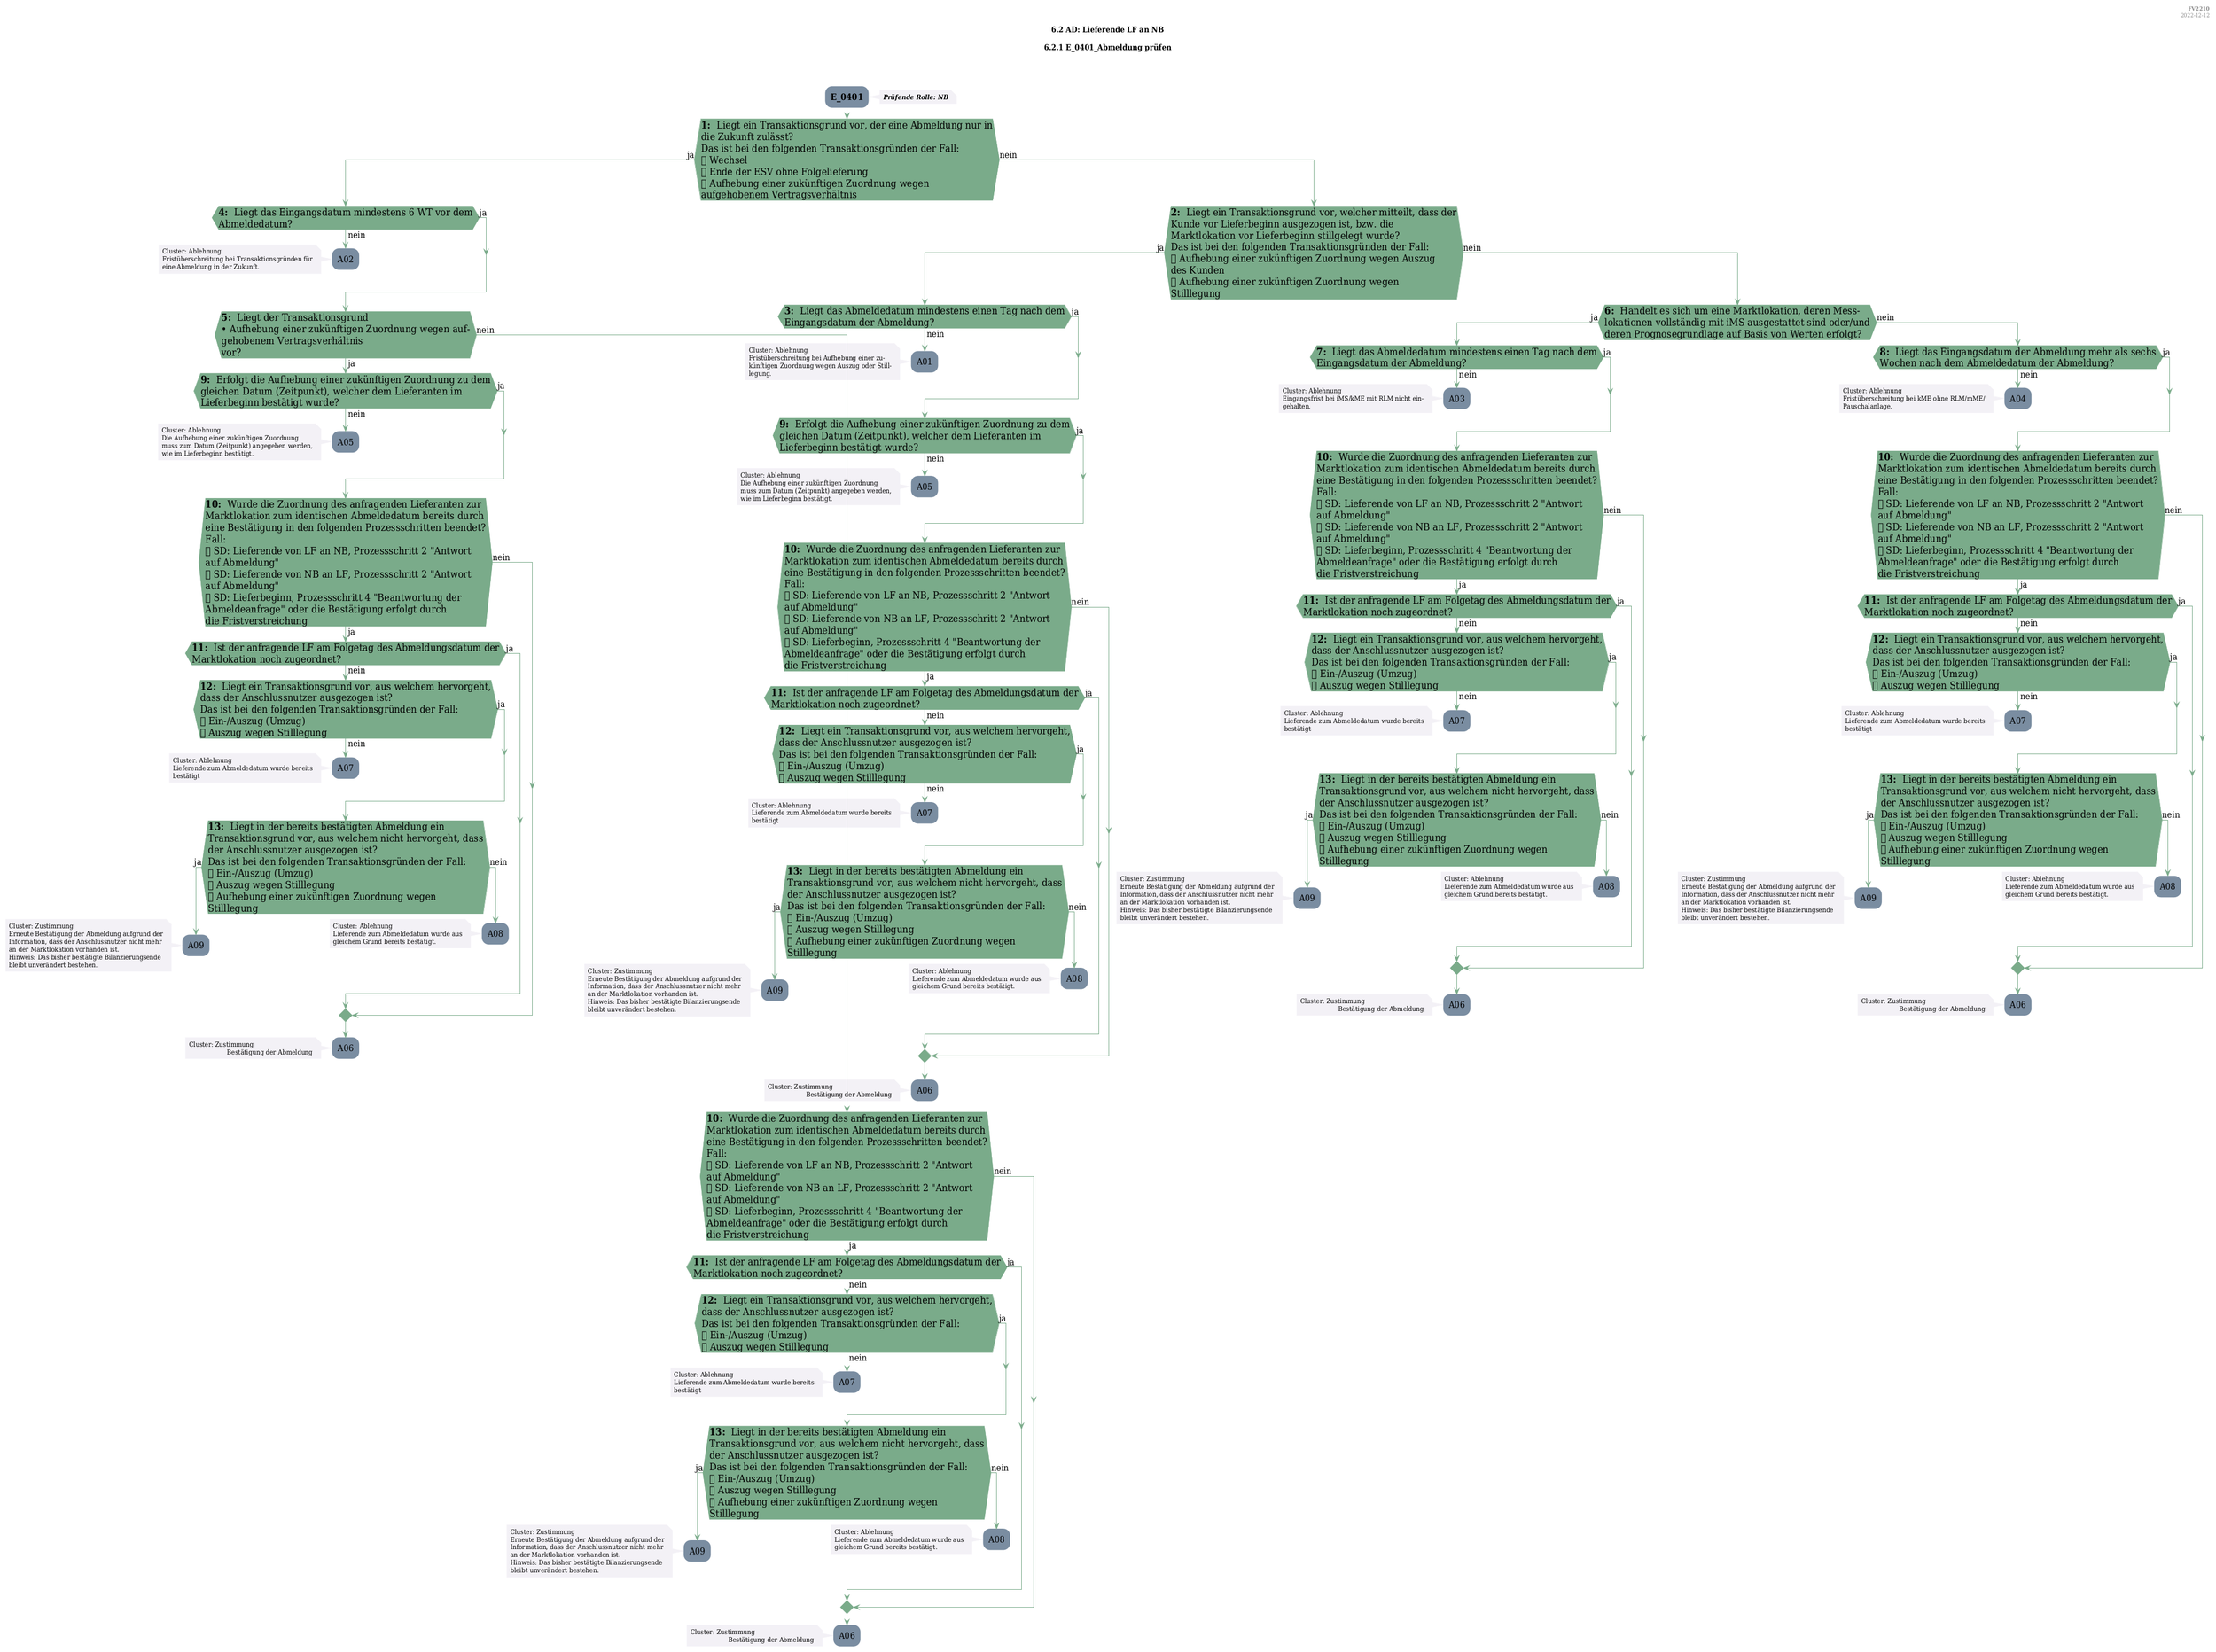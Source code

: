 @startuml
skinparam Shadowing false
skinparam NoteBorderColor #f3f1f6
skinparam NoteBackgroundColor #f3f1f6
skinparam NoteFontSize 12
skinparam ActivityBorderColor none
skinparam ActivityBackgroundColor #7a8da1
skinparam ActivityFontSize 16
skinparam ArrowColor #7aab8a
skinparam ArrowFontSize 16
skinparam ActivityDiamondBackgroundColor #7aab8a
skinparam ActivityDiamondBorderColor #7aab8a
skinparam ActivityDiamondFontSize 18
skinparam defaultFontName DejaVu Serif Condensed
skinparam ActivityEndColor #669580

header
<b>FV2210
2022-12-12
endheader

title
6.2 AD: Lieferende LF an NB

6.2.1 E_0401_Abmeldung prüfen



end title
:<b>E_0401</b>;
note right
<b><i>Prüfende Rolle: NB
end note

if (<b>1: </b> Liegt ein Transaktionsgrund vor, der eine Abmeldung nur in
die Zukunft zulässt?
Das ist bei den folgenden Transaktionsgründen der Fall:
 Wechsel
 Ende der ESV ohne Folgelieferung
 Aufhebung einer zukünftigen Zuordnung wegen
aufgehobenem Vertragsverhältnis) then (ja)
    if (<b>4: </b> Liegt das Eingangsdatum mindestens 6 WT vor dem
Abmeldedatum?) then (ja)
    else (nein)
        :A02;
        note left
            Cluster: Ablehnung
            Fristüberschreitung bei Transaktionsgründen für
            eine Abmeldung in der Zukunft.
        endnote
        kill;
    endif
    if (<b>5: </b> Liegt der Transaktionsgrund
• Aufhebung einer zukünftigen Zuordnung wegen auf-
gehobenem Vertragsverhältnis
vor?) then (ja)
        if (<b>9: </b> Erfolgt die Aufhebung einer zukünftigen Zuordnung zu dem
gleichen Datum (Zeitpunkt&#41;, welcher dem Lieferanten im
Lieferbeginn bestätigt wurde?) then (ja)
        else (nein)
            :A05;
            note left
                Cluster: Ablehnung
                Die Aufhebung einer zukünftigen Zuordnung
                muss zum Datum (Zeitpunkt&#41; angegeben werden,
                wie im Lieferbeginn bestätigt.
            endnote
            kill;
        endif
        if (<b>10: </b> Wurde die Zuordnung des anfragenden Lieferanten zur
Marktlokation zum identischen Abmeldedatum bereits durch
eine Bestätigung in den folgenden Prozessschritten beendet?
Fall:
 SD: Lieferende von LF an NB, Prozessschritt 2 "Antwort
auf Abmeldung"
 SD: Lieferende von NB an LF, Prozessschritt 2 "Antwort
auf Abmeldung"
 SD: Lieferbeginn, Prozessschritt 4 "Beantwortung der
Abmeldeanfrage" oder die Bestätigung erfolgt durch
die Fristverstreichung) then (ja)
            if (<b>11: </b> Ist der anfragende LF am Folgetag des Abmeldungsdatum der
Marktlokation noch zugeordnet?) then (ja)
            else (nein)
                if (<b>12: </b> Liegt ein Transaktionsgrund vor, aus welchem hervorgeht,
dass der Anschlussnutzer ausgezogen ist?
Das ist bei den folgenden Transaktionsgründen der Fall:
 Ein-/Auszug (Umzug&#41;
 Auszug wegen Stilllegung) then (ja)
                else (nein)
                    :A07;
                    note left
                        Cluster: Ablehnung
                        Lieferende zum Abmeldedatum wurde bereits
                        bestätigt
                    endnote
                    kill;
                endif
                if (<b>13: </b> Liegt in der bereits bestätigten Abmeldung ein
Transaktionsgrund vor, aus welchem nicht hervorgeht, dass
der Anschlussnutzer ausgezogen ist?
Das ist bei den folgenden Transaktionsgründen der Fall:
 Ein-/Auszug (Umzug&#41;
 Auszug wegen Stilllegung
 Aufhebung einer zukünftigen Zuordnung wegen
Stilllegung) then (ja)
                    :A09;
                    note left
                        Cluster: Zustimmung
                        Erneute Bestätigung der Abmeldung aufgrund der
                        Information, dass der Anschlussnutzer nicht mehr
                        an der Marktlokation vorhanden ist.
                        Hinweis: Das bisher bestätigte Bilanzierungsende
                        bleibt unverändert bestehen.
                    endnote
                    kill;
                else (nein)
                    :A08;
                    note left
                        Cluster: Ablehnung
                        Lieferende zum Abmeldedatum wurde aus
                        gleichem Grund bereits bestätigt.
                    endnote
                    kill;
                endif
            endif
        else (nein)
        endif
        :A06;
        note left
            Cluster: Zustimmung
                                Bestätigung der Abmeldung
        endnote
        kill;
    else (nein)
    endif
else (nein)
    if (<b>2: </b> Liegt ein Transaktionsgrund vor, welcher mitteilt, dass der
Kunde vor Lieferbeginn ausgezogen ist, bzw. die
Marktlokation vor Lieferbeginn stillgelegt wurde?
Das ist bei den folgenden Transaktionsgründen der Fall:
 Aufhebung einer zukünftigen Zuordnung wegen Auszug
des Kunden
 Aufhebung einer zukünftigen Zuordnung wegen
Stilllegung) then (ja)
        if (<b>3: </b> Liegt das Abmeldedatum mindestens einen Tag nach dem
Eingangsdatum der Abmeldung?) then (ja)
        else (nein)
            :A01;
            note left
                Cluster: Ablehnung
                Fristüberschreitung bei Aufhebung einer zu-
                künftigen Zuordnung wegen Auszug oder Still-
                legung.
            endnote
            kill;
        endif
        if (<b>9: </b> Erfolgt die Aufhebung einer zukünftigen Zuordnung zu dem
gleichen Datum (Zeitpunkt&#41;, welcher dem Lieferanten im
Lieferbeginn bestätigt wurde?) then (ja)
        else (nein)
            :A05;
            note left
                Cluster: Ablehnung
                Die Aufhebung einer zukünftigen Zuordnung
                muss zum Datum (Zeitpunkt&#41; angegeben werden,
                wie im Lieferbeginn bestätigt.
            endnote
            kill;
        endif
        if (<b>10: </b> Wurde die Zuordnung des anfragenden Lieferanten zur
Marktlokation zum identischen Abmeldedatum bereits durch
eine Bestätigung in den folgenden Prozessschritten beendet?
Fall:
 SD: Lieferende von LF an NB, Prozessschritt 2 "Antwort
auf Abmeldung"
 SD: Lieferende von NB an LF, Prozessschritt 2 "Antwort
auf Abmeldung"
 SD: Lieferbeginn, Prozessschritt 4 "Beantwortung der
Abmeldeanfrage" oder die Bestätigung erfolgt durch
die Fristverstreichung) then (ja)
            if (<b>11: </b> Ist der anfragende LF am Folgetag des Abmeldungsdatum der
Marktlokation noch zugeordnet?) then (ja)
            else (nein)
                if (<b>12: </b> Liegt ein Transaktionsgrund vor, aus welchem hervorgeht,
dass der Anschlussnutzer ausgezogen ist?
Das ist bei den folgenden Transaktionsgründen der Fall:
 Ein-/Auszug (Umzug&#41;
 Auszug wegen Stilllegung) then (ja)
                else (nein)
                    :A07;
                    note left
                        Cluster: Ablehnung
                        Lieferende zum Abmeldedatum wurde bereits
                        bestätigt
                    endnote
                    kill;
                endif
                if (<b>13: </b> Liegt in der bereits bestätigten Abmeldung ein
Transaktionsgrund vor, aus welchem nicht hervorgeht, dass
der Anschlussnutzer ausgezogen ist?
Das ist bei den folgenden Transaktionsgründen der Fall:
 Ein-/Auszug (Umzug&#41;
 Auszug wegen Stilllegung
 Aufhebung einer zukünftigen Zuordnung wegen
Stilllegung) then (ja)
                    :A09;
                    note left
                        Cluster: Zustimmung
                        Erneute Bestätigung der Abmeldung aufgrund der
                        Information, dass der Anschlussnutzer nicht mehr
                        an der Marktlokation vorhanden ist.
                        Hinweis: Das bisher bestätigte Bilanzierungsende
                        bleibt unverändert bestehen.
                    endnote
                    kill;
                else (nein)
                    :A08;
                    note left
                        Cluster: Ablehnung
                        Lieferende zum Abmeldedatum wurde aus
                        gleichem Grund bereits bestätigt.
                    endnote
                    kill;
                endif
            endif
        else (nein)
        endif
        :A06;
        note left
            Cluster: Zustimmung
                                Bestätigung der Abmeldung
        endnote
        kill;
    else (nein)
        if (<b>6: </b> Handelt es sich um eine Marktlokation, deren Mess-
lokationen vollständig mit iMS ausgestattet sind oder/und
deren Prognosegrundlage auf Basis von Werten erfolgt?) then (ja)
            if (<b>7: </b> Liegt das Abmeldedatum mindestens einen Tag nach dem
Eingangsdatum der Abmeldung?) then (ja)
            else (nein)
                :A03;
                note left
                    Cluster: Ablehnung
                    Eingangsfrist bei iMS/kME mit RLM nicht ein-
                    gehalten.
                endnote
                kill;
            endif
            if (<b>10: </b> Wurde die Zuordnung des anfragenden Lieferanten zur
Marktlokation zum identischen Abmeldedatum bereits durch
eine Bestätigung in den folgenden Prozessschritten beendet?
Fall:
 SD: Lieferende von LF an NB, Prozessschritt 2 "Antwort
auf Abmeldung"
 SD: Lieferende von NB an LF, Prozessschritt 2 "Antwort
auf Abmeldung"
 SD: Lieferbeginn, Prozessschritt 4 "Beantwortung der
Abmeldeanfrage" oder die Bestätigung erfolgt durch
die Fristverstreichung) then (ja)
                if (<b>11: </b> Ist der anfragende LF am Folgetag des Abmeldungsdatum der
Marktlokation noch zugeordnet?) then (ja)
                else (nein)
                    if (<b>12: </b> Liegt ein Transaktionsgrund vor, aus welchem hervorgeht,
dass der Anschlussnutzer ausgezogen ist?
Das ist bei den folgenden Transaktionsgründen der Fall:
 Ein-/Auszug (Umzug&#41;
 Auszug wegen Stilllegung) then (ja)
                    else (nein)
                        :A07;
                        note left
                            Cluster: Ablehnung
                            Lieferende zum Abmeldedatum wurde bereits
                            bestätigt
                        endnote
                        kill;
                    endif
                    if (<b>13: </b> Liegt in der bereits bestätigten Abmeldung ein
Transaktionsgrund vor, aus welchem nicht hervorgeht, dass
der Anschlussnutzer ausgezogen ist?
Das ist bei den folgenden Transaktionsgründen der Fall:
 Ein-/Auszug (Umzug&#41;
 Auszug wegen Stilllegung
 Aufhebung einer zukünftigen Zuordnung wegen
Stilllegung) then (ja)
                        :A09;
                        note left
                            Cluster: Zustimmung
                            Erneute Bestätigung der Abmeldung aufgrund der
                            Information, dass der Anschlussnutzer nicht mehr
                            an der Marktlokation vorhanden ist.
                            Hinweis: Das bisher bestätigte Bilanzierungsende
                            bleibt unverändert bestehen.
                        endnote
                        kill;
                    else (nein)
                        :A08;
                        note left
                            Cluster: Ablehnung
                            Lieferende zum Abmeldedatum wurde aus
                            gleichem Grund bereits bestätigt.
                        endnote
                        kill;
                    endif
                endif
            else (nein)
            endif
            :A06;
            note left
                Cluster: Zustimmung
                                    Bestätigung der Abmeldung
            endnote
            kill;
        else (nein)
            if (<b>8: </b> Liegt das Eingangsdatum der Abmeldung mehr als sechs
Wochen nach dem Abmeldedatum der Abmeldung?) then (ja)
            else (nein)
                :A04;
                note left
                    Cluster: Ablehnung
                    Fristüberschreitung bei kME ohne RLM/mME/
                    Pauschalanlage.
                endnote
                kill;
            endif
            if (<b>10: </b> Wurde die Zuordnung des anfragenden Lieferanten zur
Marktlokation zum identischen Abmeldedatum bereits durch
eine Bestätigung in den folgenden Prozessschritten beendet?
Fall:
 SD: Lieferende von LF an NB, Prozessschritt 2 "Antwort
auf Abmeldung"
 SD: Lieferende von NB an LF, Prozessschritt 2 "Antwort
auf Abmeldung"
 SD: Lieferbeginn, Prozessschritt 4 "Beantwortung der
Abmeldeanfrage" oder die Bestätigung erfolgt durch
die Fristverstreichung) then (ja)
                if (<b>11: </b> Ist der anfragende LF am Folgetag des Abmeldungsdatum der
Marktlokation noch zugeordnet?) then (ja)
                else (nein)
                    if (<b>12: </b> Liegt ein Transaktionsgrund vor, aus welchem hervorgeht,
dass der Anschlussnutzer ausgezogen ist?
Das ist bei den folgenden Transaktionsgründen der Fall:
 Ein-/Auszug (Umzug&#41;
 Auszug wegen Stilllegung) then (ja)
                    else (nein)
                        :A07;
                        note left
                            Cluster: Ablehnung
                            Lieferende zum Abmeldedatum wurde bereits
                            bestätigt
                        endnote
                        kill;
                    endif
                    if (<b>13: </b> Liegt in der bereits bestätigten Abmeldung ein
Transaktionsgrund vor, aus welchem nicht hervorgeht, dass
der Anschlussnutzer ausgezogen ist?
Das ist bei den folgenden Transaktionsgründen der Fall:
 Ein-/Auszug (Umzug&#41;
 Auszug wegen Stilllegung
 Aufhebung einer zukünftigen Zuordnung wegen
Stilllegung) then (ja)
                        :A09;
                        note left
                            Cluster: Zustimmung
                            Erneute Bestätigung der Abmeldung aufgrund der
                            Information, dass der Anschlussnutzer nicht mehr
                            an der Marktlokation vorhanden ist.
                            Hinweis: Das bisher bestätigte Bilanzierungsende
                            bleibt unverändert bestehen.
                        endnote
                        kill;
                    else (nein)
                        :A08;
                        note left
                            Cluster: Ablehnung
                            Lieferende zum Abmeldedatum wurde aus
                            gleichem Grund bereits bestätigt.
                        endnote
                        kill;
                    endif
                endif
            else (nein)
            endif
            :A06;
            note left
                Cluster: Zustimmung
                                    Bestätigung der Abmeldung
            endnote
            kill;
        endif
    endif
endif
if (<b>10: </b> Wurde die Zuordnung des anfragenden Lieferanten zur
Marktlokation zum identischen Abmeldedatum bereits durch
eine Bestätigung in den folgenden Prozessschritten beendet?
Fall:
 SD: Lieferende von LF an NB, Prozessschritt 2 "Antwort
auf Abmeldung"
 SD: Lieferende von NB an LF, Prozessschritt 2 "Antwort
auf Abmeldung"
 SD: Lieferbeginn, Prozessschritt 4 "Beantwortung der
Abmeldeanfrage" oder die Bestätigung erfolgt durch
die Fristverstreichung) then (ja)
    if (<b>11: </b> Ist der anfragende LF am Folgetag des Abmeldungsdatum der
Marktlokation noch zugeordnet?) then (ja)
    else (nein)
        if (<b>12: </b> Liegt ein Transaktionsgrund vor, aus welchem hervorgeht,
dass der Anschlussnutzer ausgezogen ist?
Das ist bei den folgenden Transaktionsgründen der Fall:
 Ein-/Auszug (Umzug&#41;
 Auszug wegen Stilllegung) then (ja)
        else (nein)
            :A07;
            note left
                Cluster: Ablehnung
                Lieferende zum Abmeldedatum wurde bereits
                bestätigt
            endnote
            kill;
        endif
        if (<b>13: </b> Liegt in der bereits bestätigten Abmeldung ein
Transaktionsgrund vor, aus welchem nicht hervorgeht, dass
der Anschlussnutzer ausgezogen ist?
Das ist bei den folgenden Transaktionsgründen der Fall:
 Ein-/Auszug (Umzug&#41;
 Auszug wegen Stilllegung
 Aufhebung einer zukünftigen Zuordnung wegen
Stilllegung) then (ja)
            :A09;
            note left
                Cluster: Zustimmung
                Erneute Bestätigung der Abmeldung aufgrund der
                Information, dass der Anschlussnutzer nicht mehr
                an der Marktlokation vorhanden ist.
                Hinweis: Das bisher bestätigte Bilanzierungsende
                bleibt unverändert bestehen.
            endnote
            kill;
        else (nein)
            :A08;
            note left
                Cluster: Ablehnung
                Lieferende zum Abmeldedatum wurde aus
                gleichem Grund bereits bestätigt.
            endnote
            kill;
        endif
    endif
else (nein)
endif
:A06;
note left
    Cluster: Zustimmung
                        Bestätigung der Abmeldung
endnote
kill;

@enduml
